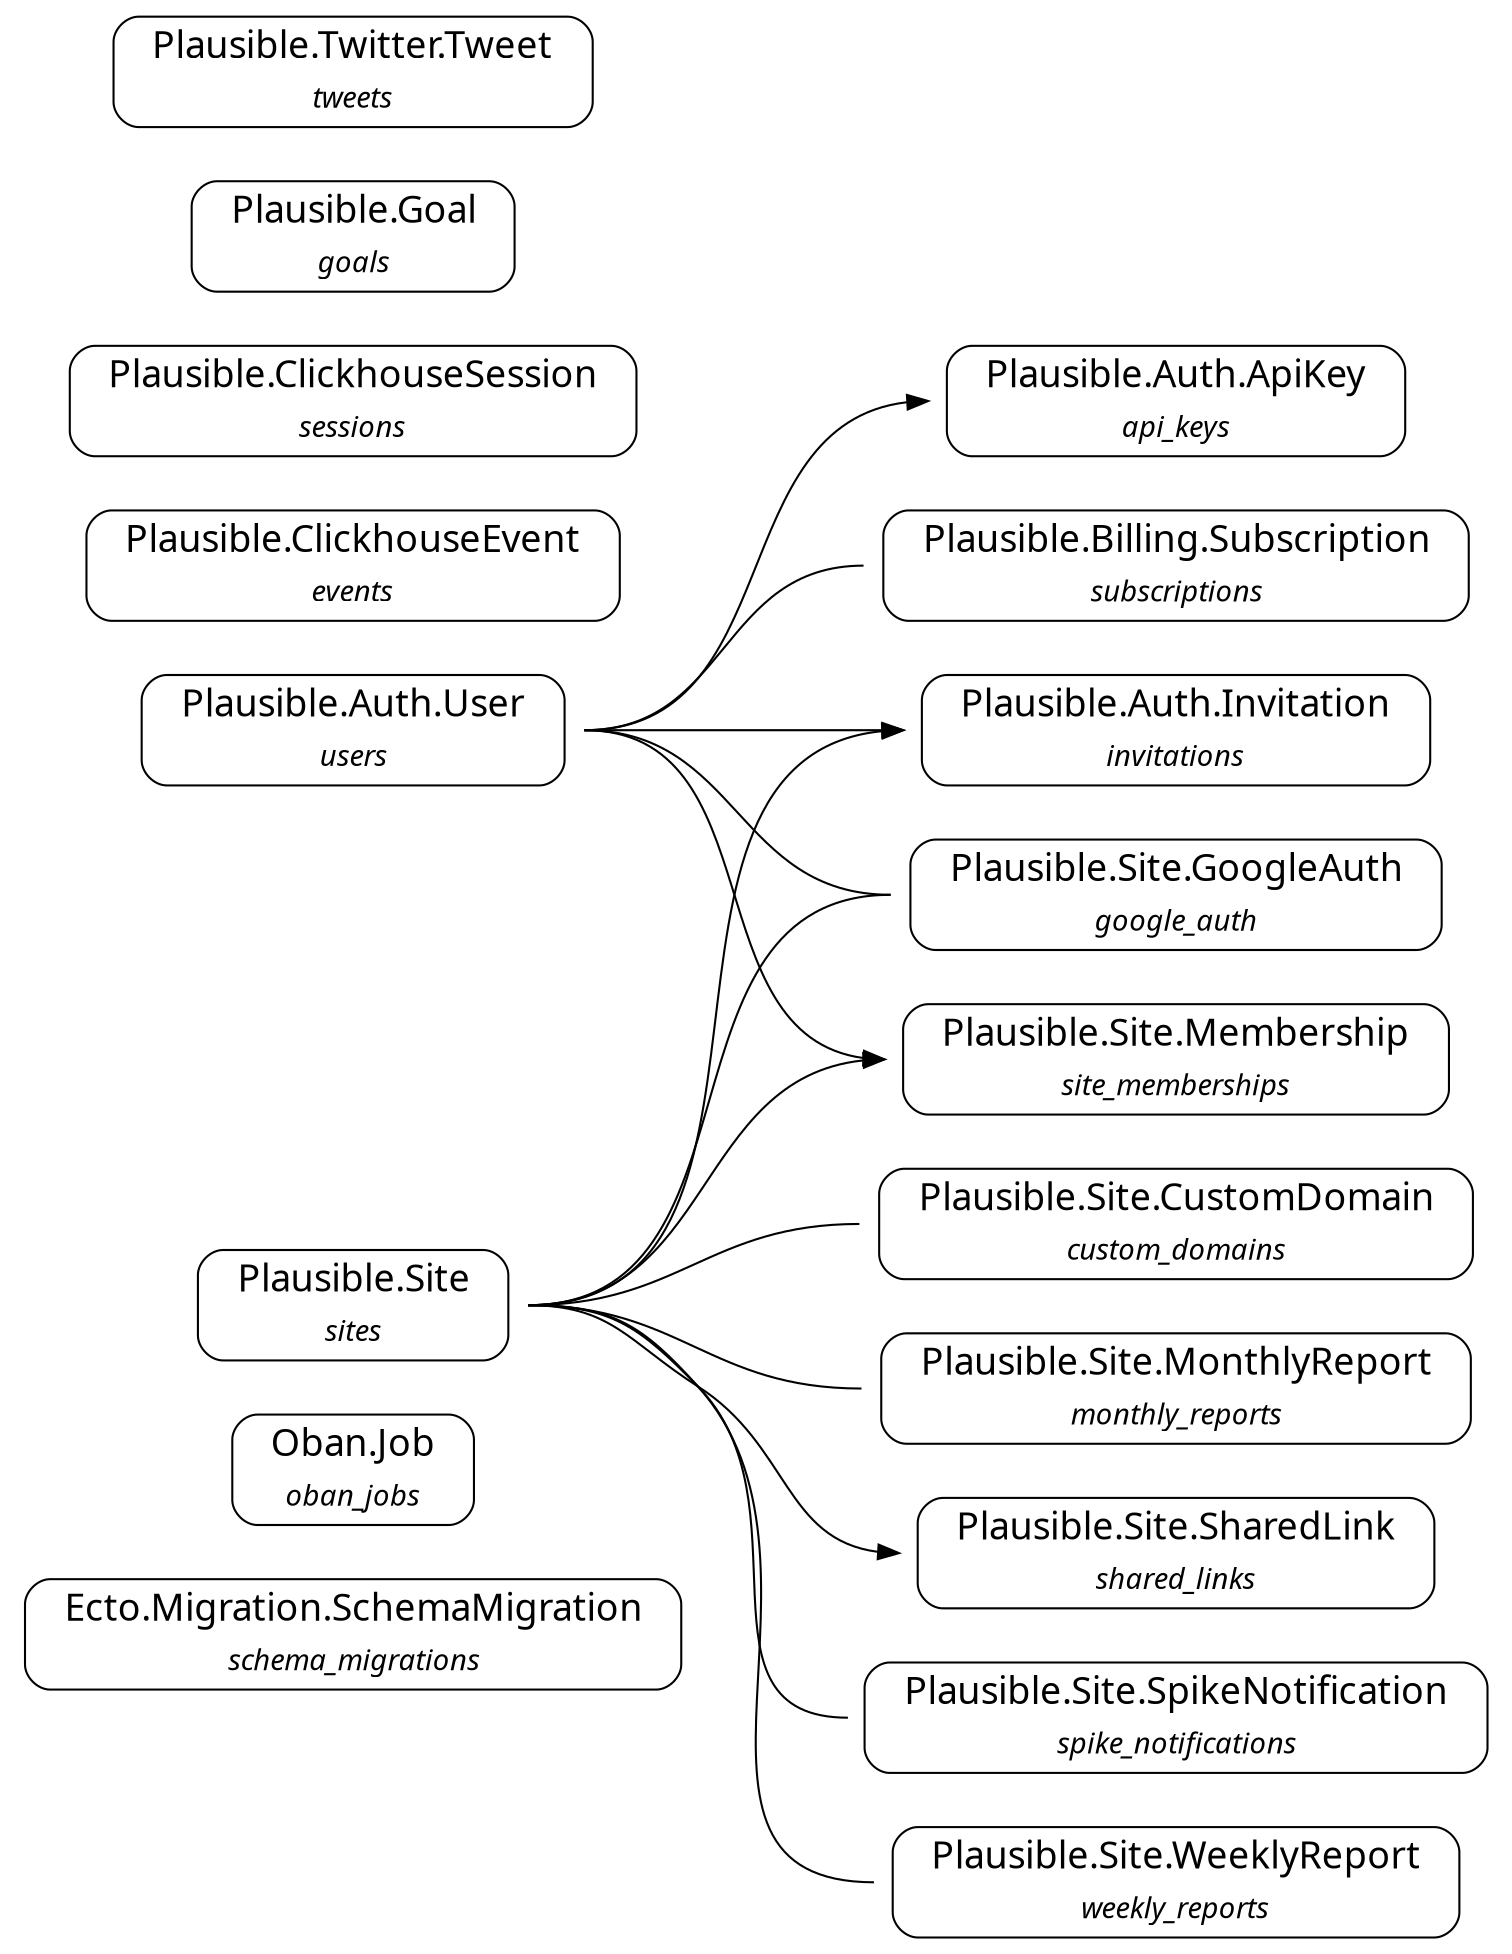 strict digraph {
  ranksep=1.0; rankdir=LR;
  node [shape = none, fontname="Roboto Mono"];
  "Ecto.Migration.SchemaMigration" [label= <<table align='left' border='1' style='rounded' cellspacing='0' cellpadding='4' cellborder='0'><tr><td port='header@schema_module'><font point-size='18'>   Ecto.Migration.SchemaMigration   </font></td></tr><tr><td><font point-size='14'><i>schema_migrations</i></font></td></tr></table>>]
  "Oban.Job" [label= <<table align='left' border='1' style='rounded' cellspacing='0' cellpadding='4' cellborder='0'><tr><td port='header@schema_module'><font point-size='18'>   Oban.Job   </font></td></tr><tr><td><font point-size='14'><i>oban_jobs</i></font></td></tr></table>>]
  "Plausible.Auth.ApiKey" [label= <<table align='left' border='1' style='rounded' cellspacing='0' cellpadding='4' cellborder='0'><tr><td port='header@schema_module'><font point-size='18'>   Plausible.Auth.ApiKey   </font></td></tr><tr><td><font point-size='14'><i>api_keys</i></font></td></tr></table>>]
  "Plausible.Auth.Invitation" [label= <<table align='left' border='1' style='rounded' cellspacing='0' cellpadding='4' cellborder='0'><tr><td port='header@schema_module'><font point-size='18'>   Plausible.Auth.Invitation   </font></td></tr><tr><td><font point-size='14'><i>invitations</i></font></td></tr></table>>]
  "Plausible.Auth.User" [label= <<table align='left' border='1' style='rounded' cellspacing='0' cellpadding='4' cellborder='0'><tr><td port='header@schema_module'><font point-size='18'>   Plausible.Auth.User   </font></td></tr><tr><td><font point-size='14'><i>users</i></font></td></tr></table>>]
  "Plausible.Billing.Subscription" [label= <<table align='left' border='1' style='rounded' cellspacing='0' cellpadding='4' cellborder='0'><tr><td port='header@schema_module'><font point-size='18'>   Plausible.Billing.Subscription   </font></td></tr><tr><td><font point-size='14'><i>subscriptions</i></font></td></tr></table>>]
  "Plausible.ClickhouseEvent" [label= <<table align='left' border='1' style='rounded' cellspacing='0' cellpadding='4' cellborder='0'><tr><td port='header@schema_module'><font point-size='18'>   Plausible.ClickhouseEvent   </font></td></tr><tr><td><font point-size='14'><i>events</i></font></td></tr></table>>]
  "Plausible.ClickhouseSession" [label= <<table align='left' border='1' style='rounded' cellspacing='0' cellpadding='4' cellborder='0'><tr><td port='header@schema_module'><font point-size='18'>   Plausible.ClickhouseSession   </font></td></tr><tr><td><font point-size='14'><i>sessions</i></font></td></tr></table>>]
  "Plausible.Goal" [label= <<table align='left' border='1' style='rounded' cellspacing='0' cellpadding='4' cellborder='0'><tr><td port='header@schema_module'><font point-size='18'>   Plausible.Goal   </font></td></tr><tr><td><font point-size='14'><i>goals</i></font></td></tr></table>>]
  "Plausible.Site" [label= <<table align='left' border='1' style='rounded' cellspacing='0' cellpadding='4' cellborder='0'><tr><td port='header@schema_module'><font point-size='18'>   Plausible.Site   </font></td></tr><tr><td><font point-size='14'><i>sites</i></font></td></tr></table>>]
  "Plausible.Site.CustomDomain" [label= <<table align='left' border='1' style='rounded' cellspacing='0' cellpadding='4' cellborder='0'><tr><td port='header@schema_module'><font point-size='18'>   Plausible.Site.CustomDomain   </font></td></tr><tr><td><font point-size='14'><i>custom_domains</i></font></td></tr></table>>]
  "Plausible.Site.GoogleAuth" [label= <<table align='left' border='1' style='rounded' cellspacing='0' cellpadding='4' cellborder='0'><tr><td port='header@schema_module'><font point-size='18'>   Plausible.Site.GoogleAuth   </font></td></tr><tr><td><font point-size='14'><i>google_auth</i></font></td></tr></table>>]
  "Plausible.Site.Membership" [label= <<table align='left' border='1' style='rounded' cellspacing='0' cellpadding='4' cellborder='0'><tr><td port='header@schema_module'><font point-size='18'>   Plausible.Site.Membership   </font></td></tr><tr><td><font point-size='14'><i>site_memberships</i></font></td></tr></table>>]
  "Plausible.Site.MonthlyReport" [label= <<table align='left' border='1' style='rounded' cellspacing='0' cellpadding='4' cellborder='0'><tr><td port='header@schema_module'><font point-size='18'>   Plausible.Site.MonthlyReport   </font></td></tr><tr><td><font point-size='14'><i>monthly_reports</i></font></td></tr></table>>]
  "Plausible.Site.SharedLink" [label= <<table align='left' border='1' style='rounded' cellspacing='0' cellpadding='4' cellborder='0'><tr><td port='header@schema_module'><font point-size='18'>   Plausible.Site.SharedLink   </font></td></tr><tr><td><font point-size='14'><i>shared_links</i></font></td></tr></table>>]
  "Plausible.Site.SpikeNotification" [label= <<table align='left' border='1' style='rounded' cellspacing='0' cellpadding='4' cellborder='0'><tr><td port='header@schema_module'><font point-size='18'>   Plausible.Site.SpikeNotification   </font></td></tr><tr><td><font point-size='14'><i>spike_notifications</i></font></td></tr></table>>]
  "Plausible.Site.WeeklyReport" [label= <<table align='left' border='1' style='rounded' cellspacing='0' cellpadding='4' cellborder='0'><tr><td port='header@schema_module'><font point-size='18'>   Plausible.Site.WeeklyReport   </font></td></tr><tr><td><font point-size='14'><i>weekly_reports</i></font></td></tr></table>>]
  "Plausible.Twitter.Tweet" [label= <<table align='left' border='1' style='rounded' cellspacing='0' cellpadding='4' cellborder='0'><tr><td port='header@schema_module'><font point-size='18'>   Plausible.Twitter.Tweet   </font></td></tr><tr><td><font point-size='14'><i>tweets</i></font></td></tr></table>>]

  "Plausible.Site":e -> "Plausible.Site.CustomDomain":w [dir=none]
  "Plausible.Site":e -> "Plausible.Site.GoogleAuth":w [dir=none]
  "Plausible.Site":e -> "Plausible.Auth.Invitation":w
  "Plausible.Site":e -> "Plausible.Site.MonthlyReport":w [dir=none]
  "Plausible.Site":e -> "Plausible.Site.SharedLink":w
  "Plausible.Site":e -> "Plausible.Site.Membership":w
  "Plausible.Site":e -> "Plausible.Site.SpikeNotification":w [dir=none]
  "Plausible.Site":e -> "Plausible.Site.WeeklyReport":w [dir=none]
  "Plausible.Auth.User":e -> "Plausible.Auth.ApiKey":w
  "Plausible.Auth.User":e -> "Plausible.Site.GoogleAuth":w [dir=none]
  "Plausible.Auth.User":e -> "Plausible.Auth.Invitation":w
  "Plausible.Auth.User":e -> "Plausible.Site.Membership":w
  "Plausible.Auth.User":e -> "Plausible.Billing.Subscription":w [dir=none]
}

